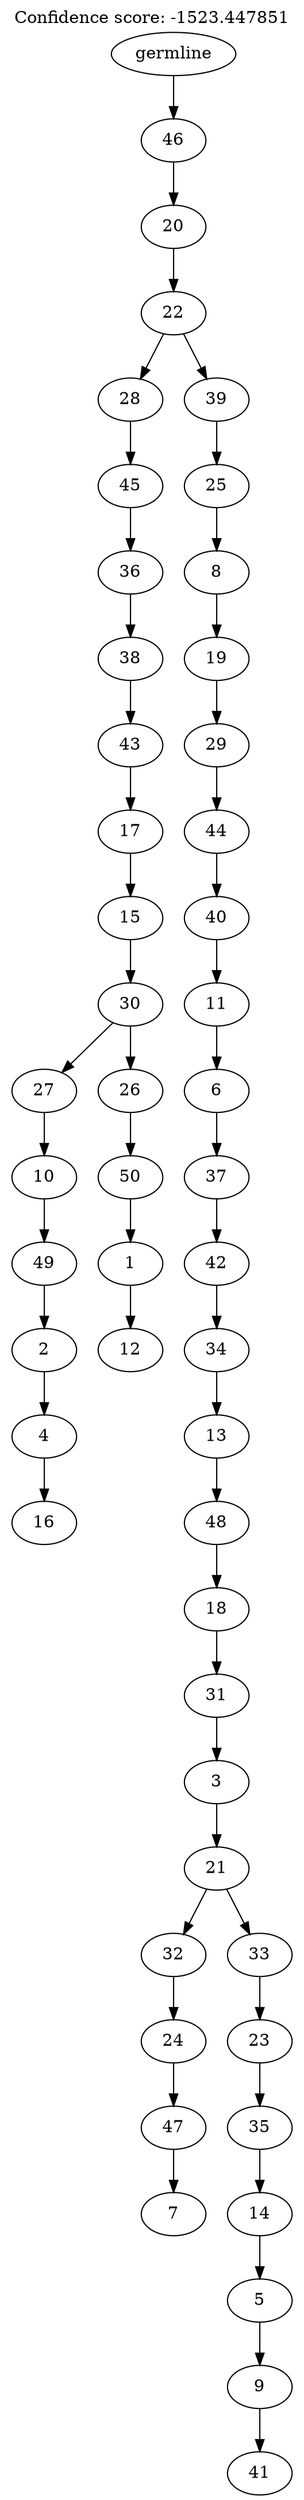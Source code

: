 digraph g {
	"49" -> "50";
	"50" [label="16"];
	"48" -> "49";
	"49" [label="4"];
	"47" -> "48";
	"48" [label="2"];
	"46" -> "47";
	"47" [label="49"];
	"45" -> "46";
	"46" [label="10"];
	"43" -> "44";
	"44" [label="12"];
	"42" -> "43";
	"43" [label="1"];
	"41" -> "42";
	"42" [label="50"];
	"40" -> "41";
	"41" [label="26"];
	"40" -> "45";
	"45" [label="27"];
	"39" -> "40";
	"40" [label="30"];
	"38" -> "39";
	"39" [label="15"];
	"37" -> "38";
	"38" [label="17"];
	"36" -> "37";
	"37" [label="43"];
	"35" -> "36";
	"36" [label="38"];
	"34" -> "35";
	"35" [label="36"];
	"33" -> "34";
	"34" [label="45"];
	"31" -> "32";
	"32" [label="7"];
	"30" -> "31";
	"31" [label="47"];
	"29" -> "30";
	"30" [label="24"];
	"27" -> "28";
	"28" [label="41"];
	"26" -> "27";
	"27" [label="9"];
	"25" -> "26";
	"26" [label="5"];
	"24" -> "25";
	"25" [label="14"];
	"23" -> "24";
	"24" [label="35"];
	"22" -> "23";
	"23" [label="23"];
	"21" -> "22";
	"22" [label="33"];
	"21" -> "29";
	"29" [label="32"];
	"20" -> "21";
	"21" [label="21"];
	"19" -> "20";
	"20" [label="3"];
	"18" -> "19";
	"19" [label="31"];
	"17" -> "18";
	"18" [label="18"];
	"16" -> "17";
	"17" [label="48"];
	"15" -> "16";
	"16" [label="13"];
	"14" -> "15";
	"15" [label="34"];
	"13" -> "14";
	"14" [label="42"];
	"12" -> "13";
	"13" [label="37"];
	"11" -> "12";
	"12" [label="6"];
	"10" -> "11";
	"11" [label="11"];
	"9" -> "10";
	"10" [label="40"];
	"8" -> "9";
	"9" [label="44"];
	"7" -> "8";
	"8" [label="29"];
	"6" -> "7";
	"7" [label="19"];
	"5" -> "6";
	"6" [label="8"];
	"4" -> "5";
	"5" [label="25"];
	"3" -> "4";
	"4" [label="39"];
	"3" -> "33";
	"33" [label="28"];
	"2" -> "3";
	"3" [label="22"];
	"1" -> "2";
	"2" [label="20"];
	"0" -> "1";
	"1" [label="46"];
	"0" [label="germline"];
	labelloc="t";
	label="Confidence score: -1523.447851";
}
